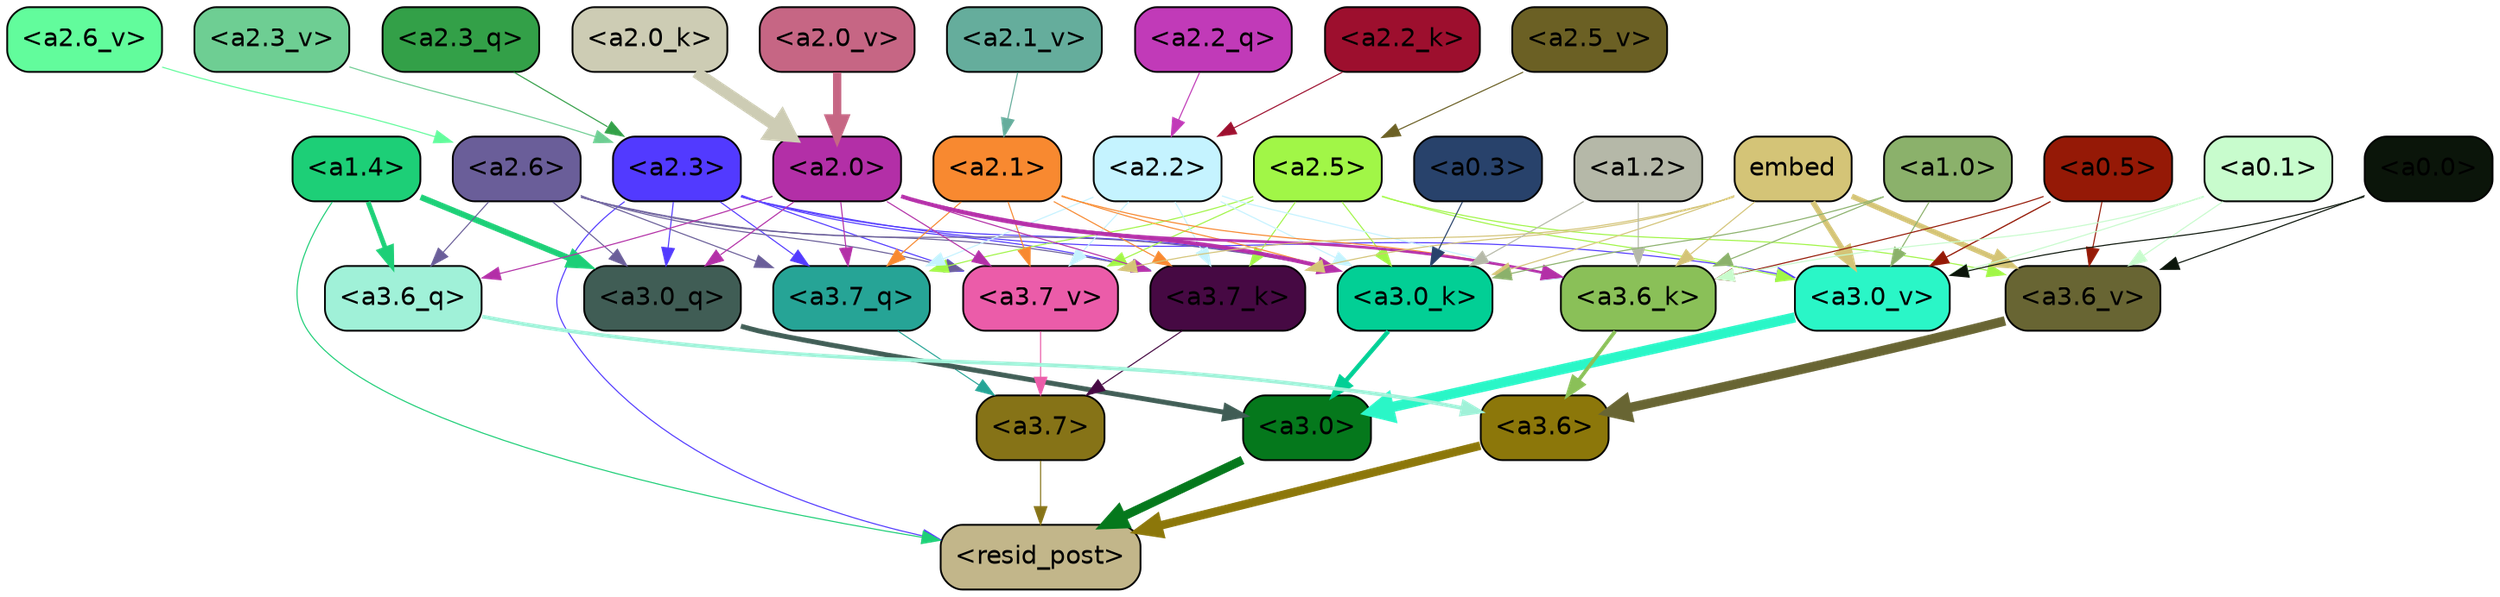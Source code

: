 strict digraph "" {
	graph [bgcolor=transparent,
		layout=dot,
		overlap=false,
		splines=true
	];
	"<a3.7>"	[color=black,
		fillcolor="#867317",
		fontname=Helvetica,
		shape=box,
		style="filled, rounded"];
	"<resid_post>"	[color=black,
		fillcolor="#c2b68a",
		fontname=Helvetica,
		shape=box,
		style="filled, rounded"];
	"<a3.7>" -> "<resid_post>"	[color="#867317",
		penwidth=0.6];
	"<a3.6>"	[color=black,
		fillcolor="#8c770a",
		fontname=Helvetica,
		shape=box,
		style="filled, rounded"];
	"<a3.6>" -> "<resid_post>"	[color="#8c770a",
		penwidth=4.751612067222595];
	"<a3.0>"	[color=black,
		fillcolor="#05781c",
		fontname=Helvetica,
		shape=box,
		style="filled, rounded"];
	"<a3.0>" -> "<resid_post>"	[color="#05781c",
		penwidth=4.884142994880676];
	"<a2.3>"	[color=black,
		fillcolor="#523aff",
		fontname=Helvetica,
		shape=box,
		style="filled, rounded"];
	"<a2.3>" -> "<resid_post>"	[color="#523aff",
		penwidth=0.6];
	"<a3.7_q>"	[color=black,
		fillcolor="#26a496",
		fontname=Helvetica,
		shape=box,
		style="filled, rounded"];
	"<a2.3>" -> "<a3.7_q>"	[color="#523aff",
		penwidth=0.6];
	"<a3.0_q>"	[color=black,
		fillcolor="#405d55",
		fontname=Helvetica,
		shape=box,
		style="filled, rounded"];
	"<a2.3>" -> "<a3.0_q>"	[color="#523aff",
		penwidth=0.6];
	"<a3.7_k>"	[color=black,
		fillcolor="#460943",
		fontname=Helvetica,
		shape=box,
		style="filled, rounded"];
	"<a2.3>" -> "<a3.7_k>"	[color="#523aff",
		penwidth=0.6];
	"<a3.0_k>"	[color=black,
		fillcolor="#02cf95",
		fontname=Helvetica,
		shape=box,
		style="filled, rounded"];
	"<a2.3>" -> "<a3.0_k>"	[color="#523aff",
		penwidth=0.6];
	"<a3.7_v>"	[color=black,
		fillcolor="#eb5ca9",
		fontname=Helvetica,
		shape=box,
		style="filled, rounded"];
	"<a2.3>" -> "<a3.7_v>"	[color="#523aff",
		penwidth=0.6];
	"<a3.0_v>"	[color=black,
		fillcolor="#2af6c7",
		fontname=Helvetica,
		shape=box,
		style="filled, rounded"];
	"<a2.3>" -> "<a3.0_v>"	[color="#523aff",
		penwidth=0.6];
	"<a1.4>"	[color=black,
		fillcolor="#1dcf77",
		fontname=Helvetica,
		shape=box,
		style="filled, rounded"];
	"<a1.4>" -> "<resid_post>"	[color="#1dcf77",
		penwidth=0.6];
	"<a3.6_q>"	[color=black,
		fillcolor="#a0f1d8",
		fontname=Helvetica,
		shape=box,
		style="filled, rounded"];
	"<a1.4>" -> "<a3.6_q>"	[color="#1dcf77",
		penwidth=2.6469622254371643];
	"<a1.4>" -> "<a3.0_q>"	[color="#1dcf77",
		penwidth=3.3040847778320312];
	"<a3.7_q>" -> "<a3.7>"	[color="#26a496",
		penwidth=0.6];
	"<a3.6_q>" -> "<a3.6>"	[color="#a0f1d8",
		penwidth=2.091020345687866];
	"<a3.0_q>" -> "<a3.0>"	[color="#405d55",
		penwidth=2.7421876192092896];
	"<a3.7_k>" -> "<a3.7>"	[color="#460943",
		penwidth=0.6];
	"<a3.6_k>"	[color=black,
		fillcolor="#8ac058",
		fontname=Helvetica,
		shape=box,
		style="filled, rounded"];
	"<a3.6_k>" -> "<a3.6>"	[color="#8ac058",
		penwidth=2.048597991466522];
	"<a3.0_k>" -> "<a3.0>"	[color="#02cf95",
		penwidth=2.476402521133423];
	"<a3.7_v>" -> "<a3.7>"	[color="#eb5ca9",
		penwidth=0.6];
	"<a3.6_v>"	[color=black,
		fillcolor="#686533",
		fontname=Helvetica,
		shape=box,
		style="filled, rounded"];
	"<a3.6_v>" -> "<a3.6>"	[color="#686533",
		penwidth=5.2550448179244995];
	"<a3.0_v>" -> "<a3.0>"	[color="#2af6c7",
		penwidth=5.652270674705505];
	"<a2.6>"	[color=black,
		fillcolor="#6a5e99",
		fontname=Helvetica,
		shape=box,
		style="filled, rounded"];
	"<a2.6>" -> "<a3.7_q>"	[color="#6a5e99",
		penwidth=0.6];
	"<a2.6>" -> "<a3.6_q>"	[color="#6a5e99",
		penwidth=0.6];
	"<a2.6>" -> "<a3.0_q>"	[color="#6a5e99",
		penwidth=0.6];
	"<a2.6>" -> "<a3.7_k>"	[color="#6a5e99",
		penwidth=0.6];
	"<a2.6>" -> "<a3.0_k>"	[color="#6a5e99",
		penwidth=0.6];
	"<a2.6>" -> "<a3.7_v>"	[color="#6a5e99",
		penwidth=0.6];
	"<a2.5>"	[color=black,
		fillcolor="#a1f647",
		fontname=Helvetica,
		shape=box,
		style="filled, rounded"];
	"<a2.5>" -> "<a3.7_q>"	[color="#a1f647",
		penwidth=0.6];
	"<a2.5>" -> "<a3.7_k>"	[color="#a1f647",
		penwidth=0.6];
	"<a2.5>" -> "<a3.0_k>"	[color="#a1f647",
		penwidth=0.6];
	"<a2.5>" -> "<a3.7_v>"	[color="#a1f647",
		penwidth=0.6];
	"<a2.5>" -> "<a3.6_v>"	[color="#a1f647",
		penwidth=0.6];
	"<a2.5>" -> "<a3.0_v>"	[color="#a1f647",
		penwidth=0.6];
	"<a2.2>"	[color=black,
		fillcolor="#c5f3ff",
		fontname=Helvetica,
		shape=box,
		style="filled, rounded"];
	"<a2.2>" -> "<a3.7_q>"	[color="#c5f3ff",
		penwidth=0.6];
	"<a2.2>" -> "<a3.7_k>"	[color="#c5f3ff",
		penwidth=0.6];
	"<a2.2>" -> "<a3.6_k>"	[color="#c5f3ff",
		penwidth=0.6];
	"<a2.2>" -> "<a3.0_k>"	[color="#c5f3ff",
		penwidth=0.6];
	"<a2.2>" -> "<a3.7_v>"	[color="#c5f3ff",
		penwidth=0.6];
	"<a2.1>"	[color=black,
		fillcolor="#f88930",
		fontname=Helvetica,
		shape=box,
		style="filled, rounded"];
	"<a2.1>" -> "<a3.7_q>"	[color="#f88930",
		penwidth=0.6];
	"<a2.1>" -> "<a3.7_k>"	[color="#f88930",
		penwidth=0.6];
	"<a2.1>" -> "<a3.6_k>"	[color="#f88930",
		penwidth=0.6];
	"<a2.1>" -> "<a3.0_k>"	[color="#f88930",
		penwidth=0.6];
	"<a2.1>" -> "<a3.7_v>"	[color="#f88930",
		penwidth=0.6];
	"<a2.0>"	[color=black,
		fillcolor="#b32fa7",
		fontname=Helvetica,
		shape=box,
		style="filled, rounded"];
	"<a2.0>" -> "<a3.7_q>"	[color="#b32fa7",
		penwidth=0.6];
	"<a2.0>" -> "<a3.6_q>"	[color="#b32fa7",
		penwidth=0.6];
	"<a2.0>" -> "<a3.0_q>"	[color="#b32fa7",
		penwidth=0.6];
	"<a2.0>" -> "<a3.7_k>"	[color="#b32fa7",
		penwidth=0.6];
	"<a2.0>" -> "<a3.6_k>"	[color="#b32fa7",
		penwidth=1.4757367372512817];
	"<a2.0>" -> "<a3.0_k>"	[color="#b32fa7",
		penwidth=2.2137351036071777];
	"<a2.0>" -> "<a3.7_v>"	[color="#b32fa7",
		penwidth=0.6];
	embed	[color=black,
		fillcolor="#d4c477",
		fontname=Helvetica,
		shape=box,
		style="filled, rounded"];
	embed -> "<a3.7_k>"	[color="#d4c477",
		penwidth=0.6];
	embed -> "<a3.6_k>"	[color="#d4c477",
		penwidth=0.6];
	embed -> "<a3.0_k>"	[color="#d4c477",
		penwidth=0.6];
	embed -> "<a3.7_v>"	[color="#d4c477",
		penwidth=0.6];
	embed -> "<a3.6_v>"	[color="#d4c477",
		penwidth=2.9582033157348633];
	embed -> "<a3.0_v>"	[color="#d4c477",
		penwidth=2.972973108291626];
	"<a1.2>"	[color=black,
		fillcolor="#b5b8a8",
		fontname=Helvetica,
		shape=box,
		style="filled, rounded"];
	"<a1.2>" -> "<a3.6_k>"	[color="#b5b8a8",
		penwidth=0.6];
	"<a1.2>" -> "<a3.0_k>"	[color="#b5b8a8",
		penwidth=0.6];
	"<a1.0>"	[color=black,
		fillcolor="#8bb16b",
		fontname=Helvetica,
		shape=box,
		style="filled, rounded"];
	"<a1.0>" -> "<a3.6_k>"	[color="#8bb16b",
		penwidth=0.6];
	"<a1.0>" -> "<a3.0_k>"	[color="#8bb16b",
		penwidth=0.6];
	"<a1.0>" -> "<a3.0_v>"	[color="#8bb16b",
		penwidth=0.6];
	"<a0.5>"	[color=black,
		fillcolor="#951906",
		fontname=Helvetica,
		shape=box,
		style="filled, rounded"];
	"<a0.5>" -> "<a3.6_k>"	[color="#951906",
		penwidth=0.6];
	"<a0.5>" -> "<a3.6_v>"	[color="#951906",
		penwidth=0.6];
	"<a0.5>" -> "<a3.0_v>"	[color="#951906",
		penwidth=0.6790935099124908];
	"<a0.1>"	[color=black,
		fillcolor="#c8fccd",
		fontname=Helvetica,
		shape=box,
		style="filled, rounded"];
	"<a0.1>" -> "<a3.6_k>"	[color="#c8fccd",
		penwidth=0.6];
	"<a0.1>" -> "<a3.6_v>"	[color="#c8fccd",
		penwidth=0.6];
	"<a0.1>" -> "<a3.0_v>"	[color="#c8fccd",
		penwidth=0.6];
	"<a0.3>"	[color=black,
		fillcolor="#28426b",
		fontname=Helvetica,
		shape=box,
		style="filled, rounded"];
	"<a0.3>" -> "<a3.0_k>"	[color="#28426b",
		penwidth=0.6];
	"<a0.0>"	[color=black,
		fillcolor="#0b150a",
		fontname=Helvetica,
		shape=box,
		style="filled, rounded"];
	"<a0.0>" -> "<a3.6_v>"	[color="#0b150a",
		penwidth=0.6];
	"<a0.0>" -> "<a3.0_v>"	[color="#0b150a",
		penwidth=0.6];
	"<a2.3_q>"	[color=black,
		fillcolor="#33a048",
		fontname=Helvetica,
		shape=box,
		style="filled, rounded"];
	"<a2.3_q>" -> "<a2.3>"	[color="#33a048",
		penwidth=0.6];
	"<a2.2_q>"	[color=black,
		fillcolor="#c13ab8",
		fontname=Helvetica,
		shape=box,
		style="filled, rounded"];
	"<a2.2_q>" -> "<a2.2>"	[color="#c13ab8",
		penwidth=0.6];
	"<a2.2_k>"	[color=black,
		fillcolor="#9d0f2e",
		fontname=Helvetica,
		shape=box,
		style="filled, rounded"];
	"<a2.2_k>" -> "<a2.2>"	[color="#9d0f2e",
		penwidth=0.6];
	"<a2.0_k>"	[color=black,
		fillcolor="#cdccb4",
		fontname=Helvetica,
		shape=box,
		style="filled, rounded"];
	"<a2.0_k>" -> "<a2.0>"	[color="#cdccb4",
		penwidth=6.470837593078613];
	"<a2.6_v>"	[color=black,
		fillcolor="#62fc9c",
		fontname=Helvetica,
		shape=box,
		style="filled, rounded"];
	"<a2.6_v>" -> "<a2.6>"	[color="#62fc9c",
		penwidth=0.6];
	"<a2.5_v>"	[color=black,
		fillcolor="#6b6024",
		fontname=Helvetica,
		shape=box,
		style="filled, rounded"];
	"<a2.5_v>" -> "<a2.5>"	[color="#6b6024",
		penwidth=0.6];
	"<a2.3_v>"	[color=black,
		fillcolor="#6ece93",
		fontname=Helvetica,
		shape=box,
		style="filled, rounded"];
	"<a2.3_v>" -> "<a2.3>"	[color="#6ece93",
		penwidth=0.6];
	"<a2.1_v>"	[color=black,
		fillcolor="#65ad9c",
		fontname=Helvetica,
		shape=box,
		style="filled, rounded"];
	"<a2.1_v>" -> "<a2.1>"	[color="#65ad9c",
		penwidth=0.6];
	"<a2.0_v>"	[color=black,
		fillcolor="#c66684",
		fontname=Helvetica,
		shape=box,
		style="filled, rounded"];
	"<a2.0_v>" -> "<a2.0>"	[color="#c66684",
		penwidth=4.5950857400894165];
}
